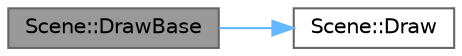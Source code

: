 digraph "Scene::DrawBase"
{
 // LATEX_PDF_SIZE
  bgcolor="transparent";
  edge [fontname=Helvetica,fontsize=10,labelfontname=Helvetica,labelfontsize=10];
  node [fontname=Helvetica,fontsize=10,shape=box,height=0.2,width=0.4];
  rankdir="LR";
  Node1 [id="Node000001",label="Scene::DrawBase",height=0.2,width=0.4,color="gray40", fillcolor="grey60", style="filled", fontcolor="black",tooltip="シーンの基本描画処理を行います。"];
  Node1 -> Node2 [id="edge2_Node000001_Node000002",color="steelblue1",style="solid",tooltip=" "];
  Node2 [id="Node000002",label="Scene::Draw",height=0.2,width=0.4,color="grey40", fillcolor="white", style="filled",URL="$class_scene.html#ad0000891418e47223a01172bebb031a0",tooltip="シーンの描画処理を行います。"];
}
